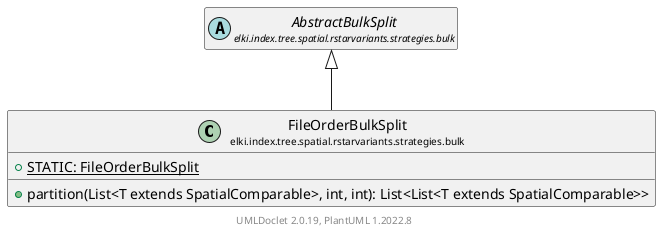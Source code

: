 @startuml
    remove .*\.(Instance|Par|Parameterizer|Factory)$
    set namespaceSeparator none
    hide empty fields
    hide empty methods

    class "<size:14>FileOrderBulkSplit\n<size:10>elki.index.tree.spatial.rstarvariants.strategies.bulk" as elki.index.tree.spatial.rstarvariants.strategies.bulk.FileOrderBulkSplit [[FileOrderBulkSplit.html]] {
        {static} +STATIC: FileOrderBulkSplit
        +partition(List<T extends SpatialComparable>, int, int): List<List<T extends SpatialComparable>>
    }

    abstract class "<size:14>AbstractBulkSplit\n<size:10>elki.index.tree.spatial.rstarvariants.strategies.bulk" as elki.index.tree.spatial.rstarvariants.strategies.bulk.AbstractBulkSplit [[AbstractBulkSplit.html]]
    class "<size:14>FileOrderBulkSplit.Par\n<size:10>elki.index.tree.spatial.rstarvariants.strategies.bulk" as elki.index.tree.spatial.rstarvariants.strategies.bulk.FileOrderBulkSplit.Par [[FileOrderBulkSplit.Par.html]]

    elki.index.tree.spatial.rstarvariants.strategies.bulk.AbstractBulkSplit <|-- elki.index.tree.spatial.rstarvariants.strategies.bulk.FileOrderBulkSplit
    elki.index.tree.spatial.rstarvariants.strategies.bulk.FileOrderBulkSplit +-- elki.index.tree.spatial.rstarvariants.strategies.bulk.FileOrderBulkSplit.Par

    center footer UMLDoclet 2.0.19, PlantUML 1.2022.8
@enduml
